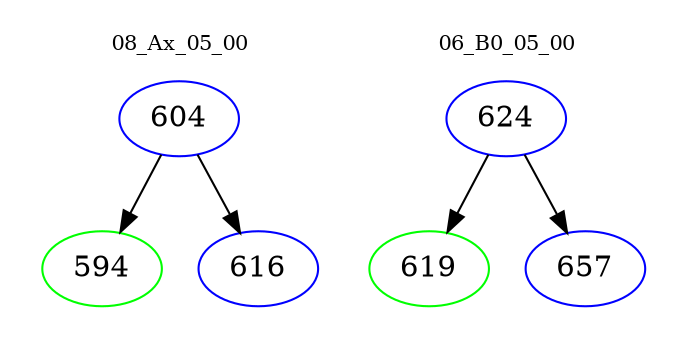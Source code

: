 digraph{
subgraph cluster_0 {
color = white
label = "08_Ax_05_00";
fontsize=10;
T0_604 [label="604", color="blue"]
T0_604 -> T0_594 [color="black"]
T0_594 [label="594", color="green"]
T0_604 -> T0_616 [color="black"]
T0_616 [label="616", color="blue"]
}
subgraph cluster_1 {
color = white
label = "06_B0_05_00";
fontsize=10;
T1_624 [label="624", color="blue"]
T1_624 -> T1_619 [color="black"]
T1_619 [label="619", color="green"]
T1_624 -> T1_657 [color="black"]
T1_657 [label="657", color="blue"]
}
}
